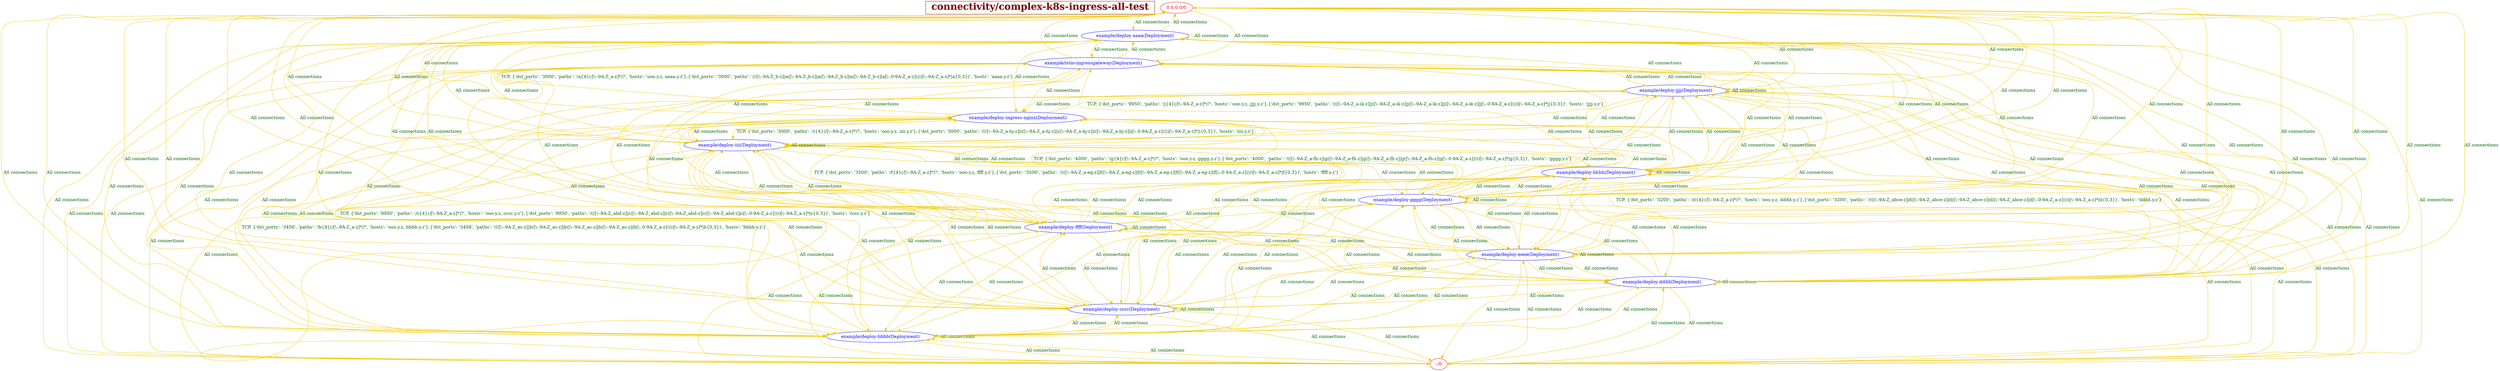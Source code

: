 // The Connectivity Graph of complex-k8s-ingress-all-test
digraph {
	HEADER [shape="box" label=< <B>connectivity/complex-k8s-ingress-all-test</B> > fontsize=30 color=webmaroon fontcolor=webmaroon];
	"0.0.0.0/0" [label="0.0.0.0/0" color="red2" fontcolor="red2"]
	"::/0" [label="::/0" color="red2" fontcolor="red2"]
	"example/deploy-aaaa(Deployment)" [label="example/deploy-aaaa(Deployment)" color="blue" fontcolor="blue"]
	"example/deploy-bbbb(Deployment)" [label="example/deploy-bbbb(Deployment)" color="blue" fontcolor="blue"]
	"example/deploy-cccc(Deployment)" [label="example/deploy-cccc(Deployment)" color="blue" fontcolor="blue"]
	"example/deploy-dddd(Deployment)" [label="example/deploy-dddd(Deployment)" color="blue" fontcolor="blue"]
	"example/deploy-eeee(Deployment)" [label="example/deploy-eeee(Deployment)" color="blue" fontcolor="blue"]
	"example/deploy-ffff(Deployment)" [label="example/deploy-ffff(Deployment)" color="blue" fontcolor="blue"]
	"example/deploy-gggg(Deployment)" [label="example/deploy-gggg(Deployment)" color="blue" fontcolor="blue"]
	"example/deploy-hhhh(Deployment)" [label="example/deploy-hhhh(Deployment)" color="blue" fontcolor="blue"]
	"example/deploy-iiii(Deployment)" [label="example/deploy-iiii(Deployment)" color="blue" fontcolor="blue"]
	"example/deploy-ingress-nginx(Deployment)" [label="example/deploy-ingress-nginx(Deployment)" color="blue" fontcolor="blue"]
	"example/deploy-jjjj(Deployment)" [label="example/deploy-jjjj(Deployment)" color="blue" fontcolor="blue"]
	"example/istio-ingressgateway(Deployment)" [label="example/istio-ingressgateway(Deployment)" color="blue" fontcolor="blue"]
	"0.0.0.0/0" -> "example/deploy-aaaa(Deployment)" [label="All connections" color="gold2" fontcolor="darkgreen"]
	"0.0.0.0/0" -> "example/deploy-bbbb(Deployment)" [label="All connections" color="gold2" fontcolor="darkgreen"]
	"0.0.0.0/0" -> "example/deploy-cccc(Deployment)" [label="All connections" color="gold2" fontcolor="darkgreen"]
	"0.0.0.0/0" -> "example/deploy-dddd(Deployment)" [label="All connections" color="gold2" fontcolor="darkgreen"]
	"0.0.0.0/0" -> "example/deploy-eeee(Deployment)" [label="All connections" color="gold2" fontcolor="darkgreen"]
	"0.0.0.0/0" -> "example/deploy-ffff(Deployment)" [label="All connections" color="gold2" fontcolor="darkgreen"]
	"0.0.0.0/0" -> "example/deploy-gggg(Deployment)" [label="All connections" color="gold2" fontcolor="darkgreen"]
	"0.0.0.0/0" -> "example/deploy-hhhh(Deployment)" [label="All connections" color="gold2" fontcolor="darkgreen"]
	"0.0.0.0/0" -> "example/deploy-iiii(Deployment)" [label="All connections" color="gold2" fontcolor="darkgreen"]
	"0.0.0.0/0" -> "example/deploy-ingress-nginx(Deployment)" [label="All connections" color="gold2" fontcolor="darkgreen"]
	"0.0.0.0/0" -> "example/deploy-jjjj(Deployment)" [label="All connections" color="gold2" fontcolor="darkgreen"]
	"0.0.0.0/0" -> "example/istio-ingressgateway(Deployment)" [label="All connections" color="gold2" fontcolor="darkgreen"]
	"::/0" -> "example/deploy-aaaa(Deployment)" [label="All connections" color="gold2" fontcolor="darkgreen"]
	"::/0" -> "example/deploy-bbbb(Deployment)" [label="All connections" color="gold2" fontcolor="darkgreen"]
	"::/0" -> "example/deploy-cccc(Deployment)" [label="All connections" color="gold2" fontcolor="darkgreen"]
	"::/0" -> "example/deploy-dddd(Deployment)" [label="All connections" color="gold2" fontcolor="darkgreen"]
	"::/0" -> "example/deploy-eeee(Deployment)" [label="All connections" color="gold2" fontcolor="darkgreen"]
	"::/0" -> "example/deploy-ffff(Deployment)" [label="All connections" color="gold2" fontcolor="darkgreen"]
	"::/0" -> "example/deploy-gggg(Deployment)" [label="All connections" color="gold2" fontcolor="darkgreen"]
	"::/0" -> "example/deploy-hhhh(Deployment)" [label="All connections" color="gold2" fontcolor="darkgreen"]
	"::/0" -> "example/deploy-iiii(Deployment)" [label="All connections" color="gold2" fontcolor="darkgreen"]
	"::/0" -> "example/deploy-ingress-nginx(Deployment)" [label="All connections" color="gold2" fontcolor="darkgreen"]
	"::/0" -> "example/deploy-jjjj(Deployment)" [label="All connections" color="gold2" fontcolor="darkgreen"]
	"::/0" -> "example/istio-ingressgateway(Deployment)" [label="All connections" color="gold2" fontcolor="darkgreen"]
	"example/deploy-aaaa(Deployment)" -> "0.0.0.0/0" [label="All connections" color="gold2" fontcolor="darkgreen"]
	"example/deploy-aaaa(Deployment)" -> "::/0" [label="All connections" color="gold2" fontcolor="darkgreen"]
	"example/deploy-aaaa(Deployment)" -> "example/deploy-aaaa(Deployment)" [label="All connections" color="gold2" fontcolor="darkgreen"]
	"example/deploy-aaaa(Deployment)" -> "example/deploy-bbbb(Deployment)" [label="All connections" color="gold2" fontcolor="darkgreen"]
	"example/deploy-aaaa(Deployment)" -> "example/deploy-cccc(Deployment)" [label="All connections" color="gold2" fontcolor="darkgreen"]
	"example/deploy-aaaa(Deployment)" -> "example/deploy-dddd(Deployment)" [label="All connections" color="gold2" fontcolor="darkgreen"]
	"example/deploy-aaaa(Deployment)" -> "example/deploy-eeee(Deployment)" [label="All connections" color="gold2" fontcolor="darkgreen"]
	"example/deploy-aaaa(Deployment)" -> "example/deploy-ffff(Deployment)" [label="All connections" color="gold2" fontcolor="darkgreen"]
	"example/deploy-aaaa(Deployment)" -> "example/deploy-gggg(Deployment)" [label="All connections" color="gold2" fontcolor="darkgreen"]
	"example/deploy-aaaa(Deployment)" -> "example/deploy-hhhh(Deployment)" [label="All connections" color="gold2" fontcolor="darkgreen"]
	"example/deploy-aaaa(Deployment)" -> "example/deploy-iiii(Deployment)" [label="All connections" color="gold2" fontcolor="darkgreen"]
	"example/deploy-aaaa(Deployment)" -> "example/deploy-ingress-nginx(Deployment)" [label="All connections" color="gold2" fontcolor="darkgreen"]
	"example/deploy-aaaa(Deployment)" -> "example/deploy-jjjj(Deployment)" [label="All connections" color="gold2" fontcolor="darkgreen"]
	"example/deploy-aaaa(Deployment)" -> "example/istio-ingressgateway(Deployment)" [label="All connections" color="gold2" fontcolor="darkgreen"]
	"example/deploy-bbbb(Deployment)" -> "0.0.0.0/0" [label="All connections" color="gold2" fontcolor="darkgreen"]
	"example/deploy-bbbb(Deployment)" -> "::/0" [label="All connections" color="gold2" fontcolor="darkgreen"]
	"example/deploy-bbbb(Deployment)" -> "example/deploy-aaaa(Deployment)" [label="All connections" color="gold2" fontcolor="darkgreen"]
	"example/deploy-bbbb(Deployment)" -> "example/deploy-bbbb(Deployment)" [label="All connections" color="gold2" fontcolor="darkgreen"]
	"example/deploy-bbbb(Deployment)" -> "example/deploy-cccc(Deployment)" [label="All connections" color="gold2" fontcolor="darkgreen"]
	"example/deploy-bbbb(Deployment)" -> "example/deploy-dddd(Deployment)" [label="All connections" color="gold2" fontcolor="darkgreen"]
	"example/deploy-bbbb(Deployment)" -> "example/deploy-eeee(Deployment)" [label="All connections" color="gold2" fontcolor="darkgreen"]
	"example/deploy-bbbb(Deployment)" -> "example/deploy-ffff(Deployment)" [label="All connections" color="gold2" fontcolor="darkgreen"]
	"example/deploy-bbbb(Deployment)" -> "example/deploy-gggg(Deployment)" [label="All connections" color="gold2" fontcolor="darkgreen"]
	"example/deploy-bbbb(Deployment)" -> "example/deploy-hhhh(Deployment)" [label="All connections" color="gold2" fontcolor="darkgreen"]
	"example/deploy-bbbb(Deployment)" -> "example/deploy-iiii(Deployment)" [label="All connections" color="gold2" fontcolor="darkgreen"]
	"example/deploy-bbbb(Deployment)" -> "example/deploy-ingress-nginx(Deployment)" [label="All connections" color="gold2" fontcolor="darkgreen"]
	"example/deploy-bbbb(Deployment)" -> "example/deploy-jjjj(Deployment)" [label="All connections" color="gold2" fontcolor="darkgreen"]
	"example/deploy-bbbb(Deployment)" -> "example/istio-ingressgateway(Deployment)" [label="All connections" color="gold2" fontcolor="darkgreen"]
	"example/deploy-cccc(Deployment)" -> "0.0.0.0/0" [label="All connections" color="gold2" fontcolor="darkgreen"]
	"example/deploy-cccc(Deployment)" -> "::/0" [label="All connections" color="gold2" fontcolor="darkgreen"]
	"example/deploy-cccc(Deployment)" -> "example/deploy-aaaa(Deployment)" [label="All connections" color="gold2" fontcolor="darkgreen"]
	"example/deploy-cccc(Deployment)" -> "example/deploy-bbbb(Deployment)" [label="All connections" color="gold2" fontcolor="darkgreen"]
	"example/deploy-cccc(Deployment)" -> "example/deploy-cccc(Deployment)" [label="All connections" color="gold2" fontcolor="darkgreen"]
	"example/deploy-cccc(Deployment)" -> "example/deploy-dddd(Deployment)" [label="All connections" color="gold2" fontcolor="darkgreen"]
	"example/deploy-cccc(Deployment)" -> "example/deploy-eeee(Deployment)" [label="All connections" color="gold2" fontcolor="darkgreen"]
	"example/deploy-cccc(Deployment)" -> "example/deploy-ffff(Deployment)" [label="All connections" color="gold2" fontcolor="darkgreen"]
	"example/deploy-cccc(Deployment)" -> "example/deploy-gggg(Deployment)" [label="All connections" color="gold2" fontcolor="darkgreen"]
	"example/deploy-cccc(Deployment)" -> "example/deploy-hhhh(Deployment)" [label="All connections" color="gold2" fontcolor="darkgreen"]
	"example/deploy-cccc(Deployment)" -> "example/deploy-iiii(Deployment)" [label="All connections" color="gold2" fontcolor="darkgreen"]
	"example/deploy-cccc(Deployment)" -> "example/deploy-ingress-nginx(Deployment)" [label="All connections" color="gold2" fontcolor="darkgreen"]
	"example/deploy-cccc(Deployment)" -> "example/deploy-jjjj(Deployment)" [label="All connections" color="gold2" fontcolor="darkgreen"]
	"example/deploy-cccc(Deployment)" -> "example/istio-ingressgateway(Deployment)" [label="All connections" color="gold2" fontcolor="darkgreen"]
	"example/deploy-dddd(Deployment)" -> "0.0.0.0/0" [label="All connections" color="gold2" fontcolor="darkgreen"]
	"example/deploy-dddd(Deployment)" -> "::/0" [label="All connections" color="gold2" fontcolor="darkgreen"]
	"example/deploy-dddd(Deployment)" -> "example/deploy-aaaa(Deployment)" [label="All connections" color="gold2" fontcolor="darkgreen"]
	"example/deploy-dddd(Deployment)" -> "example/deploy-bbbb(Deployment)" [label="All connections" color="gold2" fontcolor="darkgreen"]
	"example/deploy-dddd(Deployment)" -> "example/deploy-cccc(Deployment)" [label="All connections" color="gold2" fontcolor="darkgreen"]
	"example/deploy-dddd(Deployment)" -> "example/deploy-dddd(Deployment)" [label="All connections" color="gold2" fontcolor="darkgreen"]
	"example/deploy-dddd(Deployment)" -> "example/deploy-eeee(Deployment)" [label="All connections" color="gold2" fontcolor="darkgreen"]
	"example/deploy-dddd(Deployment)" -> "example/deploy-ffff(Deployment)" [label="All connections" color="gold2" fontcolor="darkgreen"]
	"example/deploy-dddd(Deployment)" -> "example/deploy-gggg(Deployment)" [label="All connections" color="gold2" fontcolor="darkgreen"]
	"example/deploy-dddd(Deployment)" -> "example/deploy-hhhh(Deployment)" [label="All connections" color="gold2" fontcolor="darkgreen"]
	"example/deploy-dddd(Deployment)" -> "example/deploy-iiii(Deployment)" [label="All connections" color="gold2" fontcolor="darkgreen"]
	"example/deploy-dddd(Deployment)" -> "example/deploy-ingress-nginx(Deployment)" [label="All connections" color="gold2" fontcolor="darkgreen"]
	"example/deploy-dddd(Deployment)" -> "example/deploy-jjjj(Deployment)" [label="All connections" color="gold2" fontcolor="darkgreen"]
	"example/deploy-dddd(Deployment)" -> "example/istio-ingressgateway(Deployment)" [label="All connections" color="gold2" fontcolor="darkgreen"]
	"example/deploy-eeee(Deployment)" -> "0.0.0.0/0" [label="All connections" color="gold2" fontcolor="darkgreen"]
	"example/deploy-eeee(Deployment)" -> "::/0" [label="All connections" color="gold2" fontcolor="darkgreen"]
	"example/deploy-eeee(Deployment)" -> "example/deploy-aaaa(Deployment)" [label="All connections" color="gold2" fontcolor="darkgreen"]
	"example/deploy-eeee(Deployment)" -> "example/deploy-bbbb(Deployment)" [label="All connections" color="gold2" fontcolor="darkgreen"]
	"example/deploy-eeee(Deployment)" -> "example/deploy-cccc(Deployment)" [label="All connections" color="gold2" fontcolor="darkgreen"]
	"example/deploy-eeee(Deployment)" -> "example/deploy-dddd(Deployment)" [label="All connections" color="gold2" fontcolor="darkgreen"]
	"example/deploy-eeee(Deployment)" -> "example/deploy-eeee(Deployment)" [label="All connections" color="gold2" fontcolor="darkgreen"]
	"example/deploy-eeee(Deployment)" -> "example/deploy-ffff(Deployment)" [label="All connections" color="gold2" fontcolor="darkgreen"]
	"example/deploy-eeee(Deployment)" -> "example/deploy-gggg(Deployment)" [label="All connections" color="gold2" fontcolor="darkgreen"]
	"example/deploy-eeee(Deployment)" -> "example/deploy-hhhh(Deployment)" [label="All connections" color="gold2" fontcolor="darkgreen"]
	"example/deploy-eeee(Deployment)" -> "example/deploy-iiii(Deployment)" [label="All connections" color="gold2" fontcolor="darkgreen"]
	"example/deploy-eeee(Deployment)" -> "example/deploy-ingress-nginx(Deployment)" [label="All connections" color="gold2" fontcolor="darkgreen"]
	"example/deploy-eeee(Deployment)" -> "example/deploy-jjjj(Deployment)" [label="All connections" color="gold2" fontcolor="darkgreen"]
	"example/deploy-eeee(Deployment)" -> "example/istio-ingressgateway(Deployment)" [label="All connections" color="gold2" fontcolor="darkgreen"]
	"example/deploy-ffff(Deployment)" -> "0.0.0.0/0" [label="All connections" color="gold2" fontcolor="darkgreen"]
	"example/deploy-ffff(Deployment)" -> "::/0" [label="All connections" color="gold2" fontcolor="darkgreen"]
	"example/deploy-ffff(Deployment)" -> "example/deploy-aaaa(Deployment)" [label="All connections" color="gold2" fontcolor="darkgreen"]
	"example/deploy-ffff(Deployment)" -> "example/deploy-bbbb(Deployment)" [label="All connections" color="gold2" fontcolor="darkgreen"]
	"example/deploy-ffff(Deployment)" -> "example/deploy-cccc(Deployment)" [label="All connections" color="gold2" fontcolor="darkgreen"]
	"example/deploy-ffff(Deployment)" -> "example/deploy-dddd(Deployment)" [label="All connections" color="gold2" fontcolor="darkgreen"]
	"example/deploy-ffff(Deployment)" -> "example/deploy-eeee(Deployment)" [label="All connections" color="gold2" fontcolor="darkgreen"]
	"example/deploy-ffff(Deployment)" -> "example/deploy-ffff(Deployment)" [label="All connections" color="gold2" fontcolor="darkgreen"]
	"example/deploy-ffff(Deployment)" -> "example/deploy-gggg(Deployment)" [label="All connections" color="gold2" fontcolor="darkgreen"]
	"example/deploy-ffff(Deployment)" -> "example/deploy-hhhh(Deployment)" [label="All connections" color="gold2" fontcolor="darkgreen"]
	"example/deploy-ffff(Deployment)" -> "example/deploy-iiii(Deployment)" [label="All connections" color="gold2" fontcolor="darkgreen"]
	"example/deploy-ffff(Deployment)" -> "example/deploy-ingress-nginx(Deployment)" [label="All connections" color="gold2" fontcolor="darkgreen"]
	"example/deploy-ffff(Deployment)" -> "example/deploy-jjjj(Deployment)" [label="All connections" color="gold2" fontcolor="darkgreen"]
	"example/deploy-ffff(Deployment)" -> "example/istio-ingressgateway(Deployment)" [label="All connections" color="gold2" fontcolor="darkgreen"]
	"example/deploy-gggg(Deployment)" -> "0.0.0.0/0" [label="All connections" color="gold2" fontcolor="darkgreen"]
	"example/deploy-gggg(Deployment)" -> "::/0" [label="All connections" color="gold2" fontcolor="darkgreen"]
	"example/deploy-gggg(Deployment)" -> "example/deploy-aaaa(Deployment)" [label="All connections" color="gold2" fontcolor="darkgreen"]
	"example/deploy-gggg(Deployment)" -> "example/deploy-bbbb(Deployment)" [label="All connections" color="gold2" fontcolor="darkgreen"]
	"example/deploy-gggg(Deployment)" -> "example/deploy-cccc(Deployment)" [label="All connections" color="gold2" fontcolor="darkgreen"]
	"example/deploy-gggg(Deployment)" -> "example/deploy-dddd(Deployment)" [label="All connections" color="gold2" fontcolor="darkgreen"]
	"example/deploy-gggg(Deployment)" -> "example/deploy-eeee(Deployment)" [label="All connections" color="gold2" fontcolor="darkgreen"]
	"example/deploy-gggg(Deployment)" -> "example/deploy-ffff(Deployment)" [label="All connections" color="gold2" fontcolor="darkgreen"]
	"example/deploy-gggg(Deployment)" -> "example/deploy-gggg(Deployment)" [label="All connections" color="gold2" fontcolor="darkgreen"]
	"example/deploy-gggg(Deployment)" -> "example/deploy-hhhh(Deployment)" [label="All connections" color="gold2" fontcolor="darkgreen"]
	"example/deploy-gggg(Deployment)" -> "example/deploy-iiii(Deployment)" [label="All connections" color="gold2" fontcolor="darkgreen"]
	"example/deploy-gggg(Deployment)" -> "example/deploy-ingress-nginx(Deployment)" [label="All connections" color="gold2" fontcolor="darkgreen"]
	"example/deploy-gggg(Deployment)" -> "example/deploy-jjjj(Deployment)" [label="All connections" color="gold2" fontcolor="darkgreen"]
	"example/deploy-gggg(Deployment)" -> "example/istio-ingressgateway(Deployment)" [label="All connections" color="gold2" fontcolor="darkgreen"]
	"example/deploy-hhhh(Deployment)" -> "0.0.0.0/0" [label="All connections" color="gold2" fontcolor="darkgreen"]
	"example/deploy-hhhh(Deployment)" -> "::/0" [label="All connections" color="gold2" fontcolor="darkgreen"]
	"example/deploy-hhhh(Deployment)" -> "example/deploy-aaaa(Deployment)" [label="All connections" color="gold2" fontcolor="darkgreen"]
	"example/deploy-hhhh(Deployment)" -> "example/deploy-bbbb(Deployment)" [label="All connections" color="gold2" fontcolor="darkgreen"]
	"example/deploy-hhhh(Deployment)" -> "example/deploy-cccc(Deployment)" [label="All connections" color="gold2" fontcolor="darkgreen"]
	"example/deploy-hhhh(Deployment)" -> "example/deploy-dddd(Deployment)" [label="All connections" color="gold2" fontcolor="darkgreen"]
	"example/deploy-hhhh(Deployment)" -> "example/deploy-eeee(Deployment)" [label="All connections" color="gold2" fontcolor="darkgreen"]
	"example/deploy-hhhh(Deployment)" -> "example/deploy-ffff(Deployment)" [label="All connections" color="gold2" fontcolor="darkgreen"]
	"example/deploy-hhhh(Deployment)" -> "example/deploy-gggg(Deployment)" [label="All connections" color="gold2" fontcolor="darkgreen"]
	"example/deploy-hhhh(Deployment)" -> "example/deploy-hhhh(Deployment)" [label="All connections" color="gold2" fontcolor="darkgreen"]
	"example/deploy-hhhh(Deployment)" -> "example/deploy-iiii(Deployment)" [label="All connections" color="gold2" fontcolor="darkgreen"]
	"example/deploy-hhhh(Deployment)" -> "example/deploy-ingress-nginx(Deployment)" [label="All connections" color="gold2" fontcolor="darkgreen"]
	"example/deploy-hhhh(Deployment)" -> "example/deploy-jjjj(Deployment)" [label="All connections" color="gold2" fontcolor="darkgreen"]
	"example/deploy-hhhh(Deployment)" -> "example/istio-ingressgateway(Deployment)" [label="All connections" color="gold2" fontcolor="darkgreen"]
	"example/deploy-iiii(Deployment)" -> "0.0.0.0/0" [label="All connections" color="gold2" fontcolor="darkgreen"]
	"example/deploy-iiii(Deployment)" -> "::/0" [label="All connections" color="gold2" fontcolor="darkgreen"]
	"example/deploy-iiii(Deployment)" -> "example/deploy-aaaa(Deployment)" [label="All connections" color="gold2" fontcolor="darkgreen"]
	"example/deploy-iiii(Deployment)" -> "example/deploy-bbbb(Deployment)" [label="All connections" color="gold2" fontcolor="darkgreen"]
	"example/deploy-iiii(Deployment)" -> "example/deploy-cccc(Deployment)" [label="All connections" color="gold2" fontcolor="darkgreen"]
	"example/deploy-iiii(Deployment)" -> "example/deploy-dddd(Deployment)" [label="All connections" color="gold2" fontcolor="darkgreen"]
	"example/deploy-iiii(Deployment)" -> "example/deploy-eeee(Deployment)" [label="All connections" color="gold2" fontcolor="darkgreen"]
	"example/deploy-iiii(Deployment)" -> "example/deploy-ffff(Deployment)" [label="All connections" color="gold2" fontcolor="darkgreen"]
	"example/deploy-iiii(Deployment)" -> "example/deploy-gggg(Deployment)" [label="All connections" color="gold2" fontcolor="darkgreen"]
	"example/deploy-iiii(Deployment)" -> "example/deploy-hhhh(Deployment)" [label="All connections" color="gold2" fontcolor="darkgreen"]
	"example/deploy-iiii(Deployment)" -> "example/deploy-iiii(Deployment)" [label="All connections" color="gold2" fontcolor="darkgreen"]
	"example/deploy-iiii(Deployment)" -> "example/deploy-ingress-nginx(Deployment)" [label="All connections" color="gold2" fontcolor="darkgreen"]
	"example/deploy-iiii(Deployment)" -> "example/deploy-jjjj(Deployment)" [label="All connections" color="gold2" fontcolor="darkgreen"]
	"example/deploy-iiii(Deployment)" -> "example/istio-ingressgateway(Deployment)" [label="All connections" color="gold2" fontcolor="darkgreen"]
	"example/deploy-ingress-nginx(Deployment)" -> "example/deploy-aaaa(Deployment)" [label=" TCP, {'dst_ports': '3000', 'paths': '/a{4}(/[\\--9A-Z_a-z]*)?', 'hosts': 'ooo.y.z, aaaa.y.z'},{'dst_ports': '3000', 'paths': '/(([\\--9A-Z_b-z]|a([\\--9A-Z_b-z]|a([\\--9A-Z_b-z]|a([\\--9A-Z_b-z]|a[\\-.0-9A-Z_a-z]))))[\\--9A-Z_a-z]*|a{0,3})', 'hosts': 'aaaa.y.z'}" color="gold2" fontcolor="darkgreen"]
	"example/deploy-ingress-nginx(Deployment)" -> "example/deploy-bbbb(Deployment)" [label=" TCP, {'dst_ports': '3456', 'paths': '/b{4}(/[\\--9A-Z_a-z]*)?', 'hosts': 'ooo.y.z, bbbb.y.z'},{'dst_ports': '3456', 'paths': '/(([\\--9A-Z_ac-z]|b([\\--9A-Z_ac-z]|b([\\--9A-Z_ac-z]|b([\\--9A-Z_ac-z]|b[\\-.0-9A-Z_a-z]))))[\\--9A-Z_a-z]*|b{0,3})', 'hosts': 'bbbb.y.z'}" color="gold2" fontcolor="darkgreen"]
	"example/deploy-ingress-nginx(Deployment)" -> "example/deploy-cccc(Deployment)" [label=" TCP, {'dst_ports': '9950', 'paths': '/c{4}(/[\\--9A-Z_a-z]*)?', 'hosts': 'ooo.y.z, cccc.y.z'},{'dst_ports': '9950', 'paths': '/(([\\--9A-Z_abd-z]|c([\\--9A-Z_abd-z]|c([\\--9A-Z_abd-z]|c([\\--9A-Z_abd-z]|c[\\-.0-9A-Z_a-z]))))[\\--9A-Z_a-z]*|c{0,3})', 'hosts': 'cccc.y.z'}" color="gold2" fontcolor="darkgreen"]
	"example/deploy-ingress-nginx(Deployment)" -> "example/deploy-dddd(Deployment)" [label=" TCP, {'dst_ports': '3200', 'paths': '/d{4}(/[\\--9A-Z_a-z]*)?', 'hosts': 'ooo.y.z, dddd.y.z'},{'dst_ports': '3200', 'paths': '/(([\\--9A-Z_abce-z]|d([\\--9A-Z_abce-z]|d([\\--9A-Z_abce-z]|d([\\--9A-Z_abce-z]|d[\\-.0-9A-Z_a-z]))))[\\--9A-Z_a-z]*|d{0,3})', 'hosts': 'dddd.y.z'}" color="gold2" fontcolor="darkgreen"]
	"example/deploy-ingress-nginx(Deployment)" -> "example/deploy-ffff(Deployment)" [label=" TCP, {'dst_ports': '3500', 'paths': '/f{4}(/[\\--9A-Z_a-z]*)?', 'hosts': 'ooo.y.z, ffff.y.z'},{'dst_ports': '3500', 'paths': '/(([\\--9A-Z_a-eg-z]|f([\\--9A-Z_a-eg-z]|f([\\--9A-Z_a-eg-z]|f([\\--9A-Z_a-eg-z]|f[\\-.0-9A-Z_a-z]))))[\\--9A-Z_a-z]*|f{0,3})', 'hosts': 'ffff.y.z'}" color="gold2" fontcolor="darkgreen"]
	"example/deploy-ingress-nginx(Deployment)" -> "example/deploy-gggg(Deployment)" [label=" TCP, {'dst_ports': '4000', 'paths': '/g{4}(/[\\--9A-Z_a-z]*)?', 'hosts': 'ooo.y.z, gggg.y.z'},{'dst_ports': '4000', 'paths': '/(([\\--9A-Z_a-fh-z]|g([\\--9A-Z_a-fh-z]|g([\\--9A-Z_a-fh-z]|g([\\--9A-Z_a-fh-z]|g[\\-.0-9A-Z_a-z]))))[\\--9A-Z_a-z]*|g{0,3})', 'hosts': 'gggg.y.z'}" color="gold2" fontcolor="darkgreen"]
	"example/deploy-ingress-nginx(Deployment)" -> "example/deploy-iiii(Deployment)" [label=" TCP, {'dst_ports': '3000', 'paths': '/i{4}(/[\\--9A-Z_a-z]*)?', 'hosts': 'ooo.y.z, iiii.y.z'},{'dst_ports': '3000', 'paths': '/(([\\--9A-Z_a-hj-z]|i([\\--9A-Z_a-hj-z]|i([\\--9A-Z_a-hj-z]|i([\\--9A-Z_a-hj-z]|i[\\-.0-9A-Z_a-z]))))[\\--9A-Z_a-z]*|i{0,3})', 'hosts': 'iiii.y.z'}" color="gold2" fontcolor="darkgreen"]
	"example/deploy-ingress-nginx(Deployment)" -> "example/deploy-jjjj(Deployment)" [label=" TCP, {'dst_ports': '9950', 'paths': '/j{4}(/[\\--9A-Z_a-z]*)?', 'hosts': 'ooo.y.z, jjjj.y.z'},{'dst_ports': '9950', 'paths': '/(([\\--9A-Z_a-ik-z]|j([\\--9A-Z_a-ik-z]|j([\\--9A-Z_a-ik-z]|j([\\--9A-Z_a-ik-z]|j[\\-.0-9A-Z_a-z]))))[\\--9A-Z_a-z]*|j{0,3})', 'hosts': 'jjjj.y.z'}" color="gold2" fontcolor="darkgreen"]
	"example/deploy-jjjj(Deployment)" -> "0.0.0.0/0" [label="All connections" color="gold2" fontcolor="darkgreen"]
	"example/deploy-jjjj(Deployment)" -> "::/0" [label="All connections" color="gold2" fontcolor="darkgreen"]
	"example/deploy-jjjj(Deployment)" -> "example/deploy-aaaa(Deployment)" [label="All connections" color="gold2" fontcolor="darkgreen"]
	"example/deploy-jjjj(Deployment)" -> "example/deploy-bbbb(Deployment)" [label="All connections" color="gold2" fontcolor="darkgreen"]
	"example/deploy-jjjj(Deployment)" -> "example/deploy-cccc(Deployment)" [label="All connections" color="gold2" fontcolor="darkgreen"]
	"example/deploy-jjjj(Deployment)" -> "example/deploy-dddd(Deployment)" [label="All connections" color="gold2" fontcolor="darkgreen"]
	"example/deploy-jjjj(Deployment)" -> "example/deploy-eeee(Deployment)" [label="All connections" color="gold2" fontcolor="darkgreen"]
	"example/deploy-jjjj(Deployment)" -> "example/deploy-ffff(Deployment)" [label="All connections" color="gold2" fontcolor="darkgreen"]
	"example/deploy-jjjj(Deployment)" -> "example/deploy-gggg(Deployment)" [label="All connections" color="gold2" fontcolor="darkgreen"]
	"example/deploy-jjjj(Deployment)" -> "example/deploy-hhhh(Deployment)" [label="All connections" color="gold2" fontcolor="darkgreen"]
	"example/deploy-jjjj(Deployment)" -> "example/deploy-iiii(Deployment)" [label="All connections" color="gold2" fontcolor="darkgreen"]
	"example/deploy-jjjj(Deployment)" -> "example/deploy-ingress-nginx(Deployment)" [label="All connections" color="gold2" fontcolor="darkgreen"]
	"example/deploy-jjjj(Deployment)" -> "example/deploy-jjjj(Deployment)" [label="All connections" color="gold2" fontcolor="darkgreen"]
	"example/deploy-jjjj(Deployment)" -> "example/istio-ingressgateway(Deployment)" [label="All connections" color="gold2" fontcolor="darkgreen"]
	"example/istio-ingressgateway(Deployment)" -> "0.0.0.0/0" [label="All connections" color="gold2" fontcolor="darkgreen"]
	"example/istio-ingressgateway(Deployment)" -> "::/0" [label="All connections" color="gold2" fontcolor="darkgreen"]
	"example/istio-ingressgateway(Deployment)" -> "example/deploy-aaaa(Deployment)" [label="All connections" color="gold2" fontcolor="darkgreen"]
	"example/istio-ingressgateway(Deployment)" -> "example/deploy-bbbb(Deployment)" [label="All connections" color="gold2" fontcolor="darkgreen"]
	"example/istio-ingressgateway(Deployment)" -> "example/deploy-cccc(Deployment)" [label="All connections" color="gold2" fontcolor="darkgreen"]
	"example/istio-ingressgateway(Deployment)" -> "example/deploy-dddd(Deployment)" [label="All connections" color="gold2" fontcolor="darkgreen"]
	"example/istio-ingressgateway(Deployment)" -> "example/deploy-eeee(Deployment)" [label="All connections" color="gold2" fontcolor="darkgreen"]
	"example/istio-ingressgateway(Deployment)" -> "example/deploy-ffff(Deployment)" [label="All connections" color="gold2" fontcolor="darkgreen"]
	"example/istio-ingressgateway(Deployment)" -> "example/deploy-gggg(Deployment)" [label="All connections" color="gold2" fontcolor="darkgreen"]
	"example/istio-ingressgateway(Deployment)" -> "example/deploy-hhhh(Deployment)" [label="All connections" color="gold2" fontcolor="darkgreen"]
	"example/istio-ingressgateway(Deployment)" -> "example/deploy-iiii(Deployment)" [label="All connections" color="gold2" fontcolor="darkgreen"]
	"example/istio-ingressgateway(Deployment)" -> "example/deploy-ingress-nginx(Deployment)" [label="All connections" color="gold2" fontcolor="darkgreen"]
	"example/istio-ingressgateway(Deployment)" -> "example/deploy-jjjj(Deployment)" [label="All connections" color="gold2" fontcolor="darkgreen"]
}


